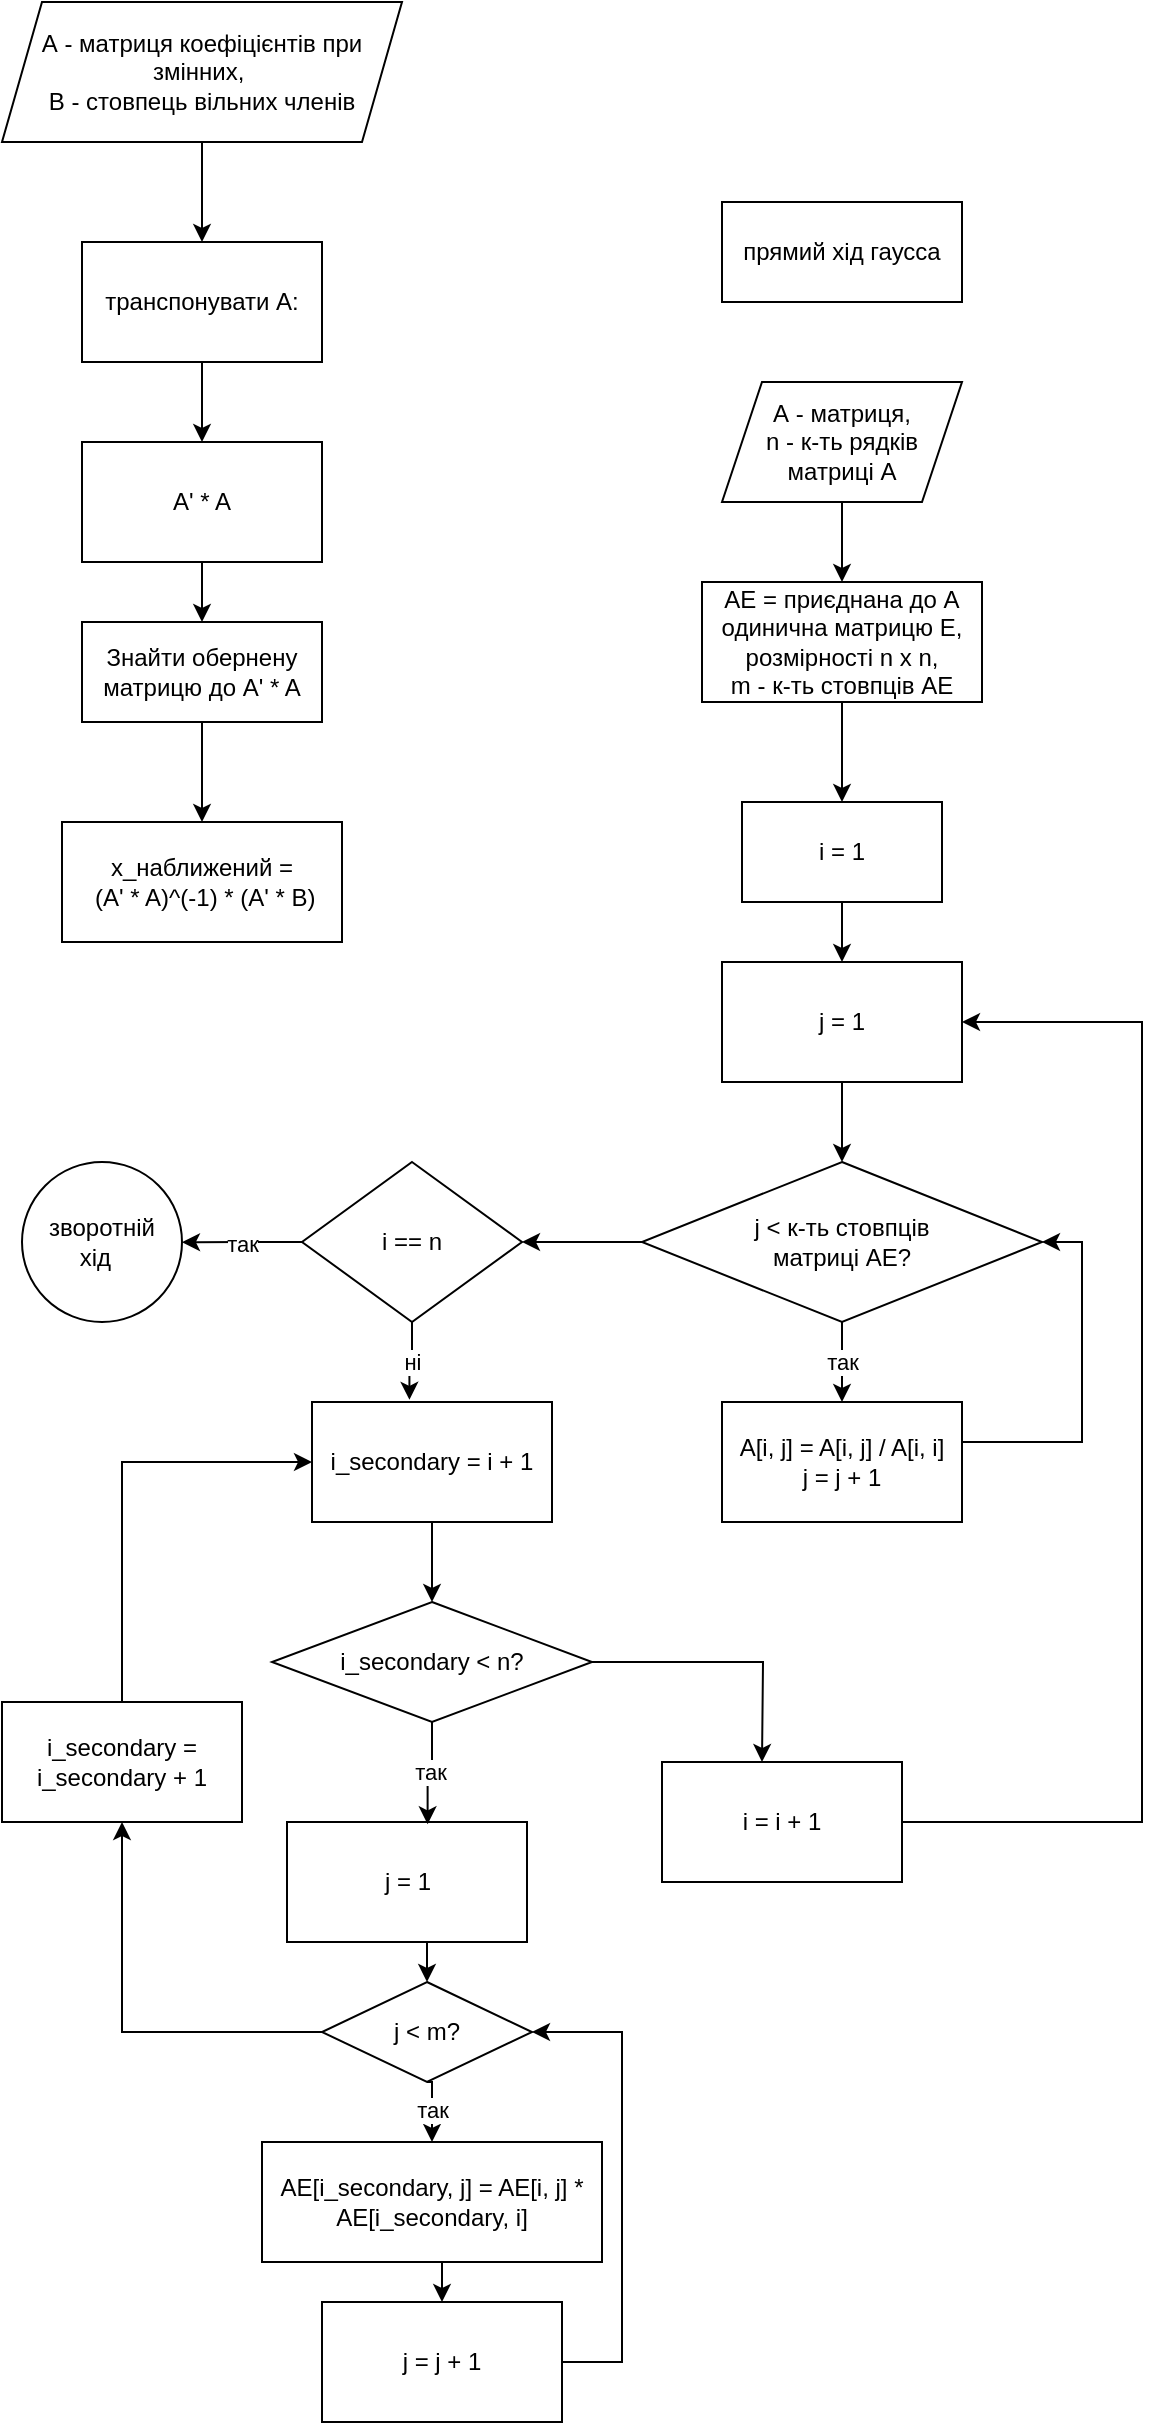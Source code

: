 <mxfile version="22.0.4" type="github">
  <diagram name="Page-1" id="MCVlKL_FO5edadwqrmti">
    <mxGraphModel dx="1615" dy="834" grid="1" gridSize="10" guides="1" tooltips="1" connect="1" arrows="1" fold="1" page="1" pageScale="1" pageWidth="850" pageHeight="1100" math="0" shadow="0">
      <root>
        <mxCell id="0" />
        <mxCell id="1" parent="0" />
        <mxCell id="VI6TpKPM9VBbAlUn-aQ2-7" style="edgeStyle=orthogonalEdgeStyle;rounded=0;orthogonalLoop=1;jettySize=auto;html=1;entryX=0.5;entryY=0;entryDx=0;entryDy=0;" edge="1" parent="1" source="VI6TpKPM9VBbAlUn-aQ2-1" target="VI6TpKPM9VBbAlUn-aQ2-3">
          <mxGeometry relative="1" as="geometry" />
        </mxCell>
        <mxCell id="VI6TpKPM9VBbAlUn-aQ2-1" value="транспонувати А:" style="rounded=0;whiteSpace=wrap;html=1;" vertex="1" parent="1">
          <mxGeometry x="330" y="370" width="120" height="60" as="geometry" />
        </mxCell>
        <mxCell id="VI6TpKPM9VBbAlUn-aQ2-8" style="edgeStyle=orthogonalEdgeStyle;rounded=0;orthogonalLoop=1;jettySize=auto;html=1;entryX=0.5;entryY=0;entryDx=0;entryDy=0;" edge="1" parent="1" source="VI6TpKPM9VBbAlUn-aQ2-2" target="VI6TpKPM9VBbAlUn-aQ2-1">
          <mxGeometry relative="1" as="geometry" />
        </mxCell>
        <mxCell id="VI6TpKPM9VBbAlUn-aQ2-2" value="А - матриця коефіцієнтів при змінних,&amp;nbsp;&lt;br&gt;B - стовпець вільних членів" style="shape=parallelogram;perimeter=parallelogramPerimeter;whiteSpace=wrap;html=1;fixedSize=1;" vertex="1" parent="1">
          <mxGeometry x="290" y="250" width="200" height="70" as="geometry" />
        </mxCell>
        <mxCell id="VI6TpKPM9VBbAlUn-aQ2-6" style="edgeStyle=orthogonalEdgeStyle;rounded=0;orthogonalLoop=1;jettySize=auto;html=1;exitX=0.5;exitY=1;exitDx=0;exitDy=0;entryX=0.5;entryY=0;entryDx=0;entryDy=0;" edge="1" parent="1" source="VI6TpKPM9VBbAlUn-aQ2-3" target="VI6TpKPM9VBbAlUn-aQ2-4">
          <mxGeometry relative="1" as="geometry" />
        </mxCell>
        <mxCell id="VI6TpKPM9VBbAlUn-aQ2-3" value="A&#39; * A" style="rounded=0;whiteSpace=wrap;html=1;" vertex="1" parent="1">
          <mxGeometry x="330" y="470" width="120" height="60" as="geometry" />
        </mxCell>
        <mxCell id="VI6TpKPM9VBbAlUn-aQ2-4" value="Знайти обернену матрицю до A&#39; * A" style="rounded=0;whiteSpace=wrap;html=1;" vertex="1" parent="1">
          <mxGeometry x="330" y="560" width="120" height="50" as="geometry" />
        </mxCell>
        <mxCell id="VI6TpKPM9VBbAlUn-aQ2-9" value="x_наближений =&lt;br&gt;&amp;nbsp;(A&#39; * A)^(-1) * (A&#39; * B)" style="rounded=0;whiteSpace=wrap;html=1;" vertex="1" parent="1">
          <mxGeometry x="320" y="660" width="140" height="60" as="geometry" />
        </mxCell>
        <mxCell id="VI6TpKPM9VBbAlUn-aQ2-10" style="edgeStyle=orthogonalEdgeStyle;rounded=0;orthogonalLoop=1;jettySize=auto;html=1;" edge="1" parent="1" source="VI6TpKPM9VBbAlUn-aQ2-4">
          <mxGeometry relative="1" as="geometry">
            <mxPoint x="390" y="660" as="targetPoint" />
          </mxGeometry>
        </mxCell>
        <mxCell id="VI6TpKPM9VBbAlUn-aQ2-11" value="прямий хід гаусса" style="rounded=0;whiteSpace=wrap;html=1;" vertex="1" parent="1">
          <mxGeometry x="650" y="350" width="120" height="50" as="geometry" />
        </mxCell>
        <mxCell id="VI6TpKPM9VBbAlUn-aQ2-53" value="" style="edgeStyle=orthogonalEdgeStyle;rounded=0;orthogonalLoop=1;jettySize=auto;html=1;" edge="1" parent="1" source="VI6TpKPM9VBbAlUn-aQ2-13" target="VI6TpKPM9VBbAlUn-aQ2-14">
          <mxGeometry relative="1" as="geometry" />
        </mxCell>
        <mxCell id="VI6TpKPM9VBbAlUn-aQ2-13" value="А - матриця,&lt;br&gt;n - к-ть рядків матриці А" style="shape=parallelogram;perimeter=parallelogramPerimeter;whiteSpace=wrap;html=1;fixedSize=1;" vertex="1" parent="1">
          <mxGeometry x="650" y="440" width="120" height="60" as="geometry" />
        </mxCell>
        <mxCell id="VI6TpKPM9VBbAlUn-aQ2-24" style="edgeStyle=orthogonalEdgeStyle;rounded=0;orthogonalLoop=1;jettySize=auto;html=1;entryX=0.5;entryY=0;entryDx=0;entryDy=0;" edge="1" parent="1" source="VI6TpKPM9VBbAlUn-aQ2-14" target="VI6TpKPM9VBbAlUn-aQ2-15">
          <mxGeometry relative="1" as="geometry" />
        </mxCell>
        <mxCell id="VI6TpKPM9VBbAlUn-aQ2-14" value="AE = приєднана до А одинична матрицю E, розмірності n x n,&lt;br&gt;m - к-ть стовпців AE" style="rounded=0;whiteSpace=wrap;html=1;" vertex="1" parent="1">
          <mxGeometry x="640" y="540" width="140" height="60" as="geometry" />
        </mxCell>
        <mxCell id="VI6TpKPM9VBbAlUn-aQ2-23" style="edgeStyle=orthogonalEdgeStyle;rounded=0;orthogonalLoop=1;jettySize=auto;html=1;entryX=0.5;entryY=0;entryDx=0;entryDy=0;" edge="1" parent="1" source="VI6TpKPM9VBbAlUn-aQ2-15" target="VI6TpKPM9VBbAlUn-aQ2-17">
          <mxGeometry relative="1" as="geometry">
            <mxPoint x="710" y="620" as="targetPoint" />
          </mxGeometry>
        </mxCell>
        <mxCell id="VI6TpKPM9VBbAlUn-aQ2-15" value="i = 1" style="rounded=0;whiteSpace=wrap;html=1;" vertex="1" parent="1">
          <mxGeometry x="660" y="650" width="100" height="50" as="geometry" />
        </mxCell>
        <mxCell id="VI6TpKPM9VBbAlUn-aQ2-21" style="edgeStyle=orthogonalEdgeStyle;rounded=0;orthogonalLoop=1;jettySize=auto;html=1;entryX=0.5;entryY=0;entryDx=0;entryDy=0;" edge="1" parent="1" source="VI6TpKPM9VBbAlUn-aQ2-17" target="VI6TpKPM9VBbAlUn-aQ2-18">
          <mxGeometry relative="1" as="geometry" />
        </mxCell>
        <mxCell id="VI6TpKPM9VBbAlUn-aQ2-17" value="j = 1" style="rounded=0;whiteSpace=wrap;html=1;" vertex="1" parent="1">
          <mxGeometry x="650" y="730" width="120" height="60" as="geometry" />
        </mxCell>
        <mxCell id="VI6TpKPM9VBbAlUn-aQ2-25" value="так" style="edgeStyle=orthogonalEdgeStyle;rounded=0;orthogonalLoop=1;jettySize=auto;html=1;exitX=0.5;exitY=1;exitDx=0;exitDy=0;entryX=0.5;entryY=0;entryDx=0;entryDy=0;" edge="1" parent="1" source="VI6TpKPM9VBbAlUn-aQ2-18" target="VI6TpKPM9VBbAlUn-aQ2-19">
          <mxGeometry relative="1" as="geometry" />
        </mxCell>
        <mxCell id="VI6TpKPM9VBbAlUn-aQ2-27" style="edgeStyle=orthogonalEdgeStyle;rounded=0;orthogonalLoop=1;jettySize=auto;html=1;exitX=0;exitY=0.5;exitDx=0;exitDy=0;entryX=1;entryY=0.5;entryDx=0;entryDy=0;" edge="1" parent="1" source="VI6TpKPM9VBbAlUn-aQ2-18" target="VI6TpKPM9VBbAlUn-aQ2-26">
          <mxGeometry relative="1" as="geometry" />
        </mxCell>
        <mxCell id="VI6TpKPM9VBbAlUn-aQ2-18" value="j &amp;lt; к-ть стовпців &lt;br&gt;матриці AE?" style="rhombus;whiteSpace=wrap;html=1;" vertex="1" parent="1">
          <mxGeometry x="610" y="830" width="200" height="80" as="geometry" />
        </mxCell>
        <mxCell id="VI6TpKPM9VBbAlUn-aQ2-20" style="edgeStyle=orthogonalEdgeStyle;rounded=0;orthogonalLoop=1;jettySize=auto;html=1;entryX=1;entryY=0.5;entryDx=0;entryDy=0;" edge="1" parent="1" target="VI6TpKPM9VBbAlUn-aQ2-18">
          <mxGeometry relative="1" as="geometry">
            <mxPoint x="760" y="970" as="sourcePoint" />
            <Array as="points">
              <mxPoint x="830" y="970" />
              <mxPoint x="830" y="870" />
            </Array>
          </mxGeometry>
        </mxCell>
        <mxCell id="VI6TpKPM9VBbAlUn-aQ2-19" value="A[i, j] = A[i, j] / A[i, i]&lt;br&gt;j = j + 1" style="rounded=0;whiteSpace=wrap;html=1;" vertex="1" parent="1">
          <mxGeometry x="650" y="950" width="120" height="60" as="geometry" />
        </mxCell>
        <mxCell id="VI6TpKPM9VBbAlUn-aQ2-48" value="ні" style="edgeStyle=orthogonalEdgeStyle;rounded=0;orthogonalLoop=1;jettySize=auto;html=1;entryX=0.406;entryY=-0.018;entryDx=0;entryDy=0;entryPerimeter=0;" edge="1" parent="1" source="VI6TpKPM9VBbAlUn-aQ2-26" target="VI6TpKPM9VBbAlUn-aQ2-28">
          <mxGeometry relative="1" as="geometry">
            <mxPoint x="495" y="940" as="targetPoint" />
          </mxGeometry>
        </mxCell>
        <mxCell id="VI6TpKPM9VBbAlUn-aQ2-49" value="так" style="edgeStyle=orthogonalEdgeStyle;rounded=0;orthogonalLoop=1;jettySize=auto;html=1;exitX=0;exitY=0.5;exitDx=0;exitDy=0;" edge="1" parent="1" source="VI6TpKPM9VBbAlUn-aQ2-26">
          <mxGeometry relative="1" as="geometry">
            <mxPoint x="380" y="870.111" as="targetPoint" />
          </mxGeometry>
        </mxCell>
        <mxCell id="VI6TpKPM9VBbAlUn-aQ2-26" value="i == n" style="rhombus;whiteSpace=wrap;html=1;" vertex="1" parent="1">
          <mxGeometry x="440" y="830" width="110" height="80" as="geometry" />
        </mxCell>
        <mxCell id="VI6TpKPM9VBbAlUn-aQ2-42" style="edgeStyle=orthogonalEdgeStyle;rounded=0;orthogonalLoop=1;jettySize=auto;html=1;entryX=0.5;entryY=0;entryDx=0;entryDy=0;" edge="1" parent="1" source="VI6TpKPM9VBbAlUn-aQ2-28" target="VI6TpKPM9VBbAlUn-aQ2-29">
          <mxGeometry relative="1" as="geometry" />
        </mxCell>
        <mxCell id="VI6TpKPM9VBbAlUn-aQ2-28" value="i_secondary = i + 1" style="rounded=0;whiteSpace=wrap;html=1;" vertex="1" parent="1">
          <mxGeometry x="445" y="950" width="120" height="60" as="geometry" />
        </mxCell>
        <mxCell id="VI6TpKPM9VBbAlUn-aQ2-46" style="edgeStyle=orthogonalEdgeStyle;rounded=0;orthogonalLoop=1;jettySize=auto;html=1;exitX=1;exitY=0.5;exitDx=0;exitDy=0;" edge="1" parent="1" source="VI6TpKPM9VBbAlUn-aQ2-29">
          <mxGeometry relative="1" as="geometry">
            <mxPoint x="670" y="1130" as="targetPoint" />
          </mxGeometry>
        </mxCell>
        <mxCell id="VI6TpKPM9VBbAlUn-aQ2-29" value="i_secondary &amp;lt; n?" style="rhombus;whiteSpace=wrap;html=1;" vertex="1" parent="1">
          <mxGeometry x="425" y="1050" width="160" height="60" as="geometry" />
        </mxCell>
        <mxCell id="VI6TpKPM9VBbAlUn-aQ2-39" style="edgeStyle=orthogonalEdgeStyle;rounded=0;orthogonalLoop=1;jettySize=auto;html=1;exitX=0.5;exitY=1;exitDx=0;exitDy=0;entryX=0.5;entryY=0;entryDx=0;entryDy=0;" edge="1" parent="1" source="VI6TpKPM9VBbAlUn-aQ2-30" target="VI6TpKPM9VBbAlUn-aQ2-31">
          <mxGeometry relative="1" as="geometry" />
        </mxCell>
        <mxCell id="VI6TpKPM9VBbAlUn-aQ2-30" value="j = 1" style="rounded=0;whiteSpace=wrap;html=1;" vertex="1" parent="1">
          <mxGeometry x="432.5" y="1160" width="120" height="60" as="geometry" />
        </mxCell>
        <mxCell id="VI6TpKPM9VBbAlUn-aQ2-34" value="так" style="edgeStyle=orthogonalEdgeStyle;rounded=0;orthogonalLoop=1;jettySize=auto;html=1;exitX=0.5;exitY=1;exitDx=0;exitDy=0;entryX=0.5;entryY=0;entryDx=0;entryDy=0;" edge="1" parent="1" source="VI6TpKPM9VBbAlUn-aQ2-31" target="VI6TpKPM9VBbAlUn-aQ2-32">
          <mxGeometry relative="1" as="geometry">
            <mxPoint x="492.769" y="1310.0" as="targetPoint" />
          </mxGeometry>
        </mxCell>
        <mxCell id="VI6TpKPM9VBbAlUn-aQ2-44" style="edgeStyle=orthogonalEdgeStyle;rounded=0;orthogonalLoop=1;jettySize=auto;html=1;exitX=0;exitY=0.5;exitDx=0;exitDy=0;entryX=0.5;entryY=1;entryDx=0;entryDy=0;" edge="1" parent="1" source="VI6TpKPM9VBbAlUn-aQ2-31" target="VI6TpKPM9VBbAlUn-aQ2-43">
          <mxGeometry relative="1" as="geometry" />
        </mxCell>
        <mxCell id="VI6TpKPM9VBbAlUn-aQ2-31" value="j &amp;lt; m?" style="rhombus;whiteSpace=wrap;html=1;" vertex="1" parent="1">
          <mxGeometry x="450" y="1240" width="105" height="50" as="geometry" />
        </mxCell>
        <mxCell id="VI6TpKPM9VBbAlUn-aQ2-37" style="edgeStyle=orthogonalEdgeStyle;rounded=0;orthogonalLoop=1;jettySize=auto;html=1;exitX=0.5;exitY=1;exitDx=0;exitDy=0;entryX=0.5;entryY=0;entryDx=0;entryDy=0;" edge="1" parent="1" source="VI6TpKPM9VBbAlUn-aQ2-32" target="VI6TpKPM9VBbAlUn-aQ2-33">
          <mxGeometry relative="1" as="geometry" />
        </mxCell>
        <mxCell id="VI6TpKPM9VBbAlUn-aQ2-32" value="AE[i_secondary, j] = AE[i, j] * AE[i_secondary, i]" style="rounded=0;whiteSpace=wrap;html=1;" vertex="1" parent="1">
          <mxGeometry x="420" y="1320" width="170" height="60" as="geometry" />
        </mxCell>
        <mxCell id="VI6TpKPM9VBbAlUn-aQ2-38" style="edgeStyle=orthogonalEdgeStyle;rounded=0;orthogonalLoop=1;jettySize=auto;html=1;exitX=1;exitY=0.5;exitDx=0;exitDy=0;entryX=1;entryY=0.5;entryDx=0;entryDy=0;" edge="1" parent="1" source="VI6TpKPM9VBbAlUn-aQ2-33" target="VI6TpKPM9VBbAlUn-aQ2-31">
          <mxGeometry relative="1" as="geometry">
            <Array as="points">
              <mxPoint x="600" y="1430" />
              <mxPoint x="600" y="1265" />
            </Array>
          </mxGeometry>
        </mxCell>
        <mxCell id="VI6TpKPM9VBbAlUn-aQ2-33" value="j = j + 1" style="rounded=0;whiteSpace=wrap;html=1;" vertex="1" parent="1">
          <mxGeometry x="450" y="1400" width="120" height="60" as="geometry" />
        </mxCell>
        <mxCell id="VI6TpKPM9VBbAlUn-aQ2-41" value="так" style="edgeStyle=orthogonalEdgeStyle;rounded=0;orthogonalLoop=1;jettySize=auto;html=1;exitX=0.5;exitY=1;exitDx=0;exitDy=0;entryX=0.586;entryY=0.019;entryDx=0;entryDy=0;entryPerimeter=0;" edge="1" parent="1" source="VI6TpKPM9VBbAlUn-aQ2-29" target="VI6TpKPM9VBbAlUn-aQ2-30">
          <mxGeometry relative="1" as="geometry" />
        </mxCell>
        <mxCell id="VI6TpKPM9VBbAlUn-aQ2-45" style="edgeStyle=orthogonalEdgeStyle;rounded=0;orthogonalLoop=1;jettySize=auto;html=1;exitX=0.5;exitY=0;exitDx=0;exitDy=0;entryX=0;entryY=0.5;entryDx=0;entryDy=0;" edge="1" parent="1" source="VI6TpKPM9VBbAlUn-aQ2-43" target="VI6TpKPM9VBbAlUn-aQ2-28">
          <mxGeometry relative="1" as="geometry" />
        </mxCell>
        <mxCell id="VI6TpKPM9VBbAlUn-aQ2-43" value="i_secondary = i_secondary + 1" style="rounded=0;whiteSpace=wrap;html=1;" vertex="1" parent="1">
          <mxGeometry x="290" y="1100" width="120" height="60" as="geometry" />
        </mxCell>
        <mxCell id="VI6TpKPM9VBbAlUn-aQ2-51" style="edgeStyle=orthogonalEdgeStyle;rounded=0;orthogonalLoop=1;jettySize=auto;html=1;entryX=1;entryY=0.5;entryDx=0;entryDy=0;" edge="1" parent="1" source="VI6TpKPM9VBbAlUn-aQ2-47" target="VI6TpKPM9VBbAlUn-aQ2-17">
          <mxGeometry relative="1" as="geometry">
            <mxPoint x="710" y="645" as="targetPoint" />
            <Array as="points">
              <mxPoint x="860" y="1160" />
              <mxPoint x="860" y="760" />
            </Array>
          </mxGeometry>
        </mxCell>
        <mxCell id="VI6TpKPM9VBbAlUn-aQ2-47" value="i = i + 1" style="rounded=0;whiteSpace=wrap;html=1;" vertex="1" parent="1">
          <mxGeometry x="620" y="1130" width="120" height="60" as="geometry" />
        </mxCell>
        <mxCell id="VI6TpKPM9VBbAlUn-aQ2-50" value="зворотній хід&amp;nbsp;&amp;nbsp;" style="ellipse;whiteSpace=wrap;html=1;aspect=fixed;" vertex="1" parent="1">
          <mxGeometry x="300" y="830" width="80" height="80" as="geometry" />
        </mxCell>
      </root>
    </mxGraphModel>
  </diagram>
</mxfile>
